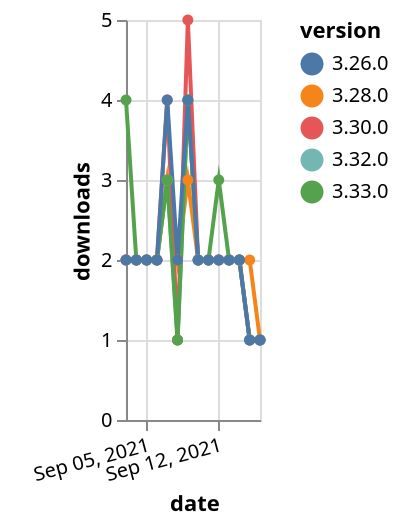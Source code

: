 {"$schema": "https://vega.github.io/schema/vega-lite/v5.json", "description": "A simple bar chart with embedded data.", "data": {"values": [{"date": "2021-09-03", "total": 2570, "delta": 2, "version": "3.28.0"}, {"date": "2021-09-04", "total": 2572, "delta": 2, "version": "3.28.0"}, {"date": "2021-09-05", "total": 2574, "delta": 2, "version": "3.28.0"}, {"date": "2021-09-06", "total": 2576, "delta": 2, "version": "3.28.0"}, {"date": "2021-09-07", "total": 2579, "delta": 3, "version": "3.28.0"}, {"date": "2021-09-08", "total": 2581, "delta": 2, "version": "3.28.0"}, {"date": "2021-09-09", "total": 2584, "delta": 3, "version": "3.28.0"}, {"date": "2021-09-10", "total": 2586, "delta": 2, "version": "3.28.0"}, {"date": "2021-09-11", "total": 2588, "delta": 2, "version": "3.28.0"}, {"date": "2021-09-12", "total": 2590, "delta": 2, "version": "3.28.0"}, {"date": "2021-09-13", "total": 2592, "delta": 2, "version": "3.28.0"}, {"date": "2021-09-14", "total": 2594, "delta": 2, "version": "3.28.0"}, {"date": "2021-09-15", "total": 2596, "delta": 2, "version": "3.28.0"}, {"date": "2021-09-16", "total": 2597, "delta": 1, "version": "3.28.0"}, {"date": "2021-09-03", "total": 2023, "delta": 2, "version": "3.32.0"}, {"date": "2021-09-04", "total": 2025, "delta": 2, "version": "3.32.0"}, {"date": "2021-09-05", "total": 2027, "delta": 2, "version": "3.32.0"}, {"date": "2021-09-06", "total": 2029, "delta": 2, "version": "3.32.0"}, {"date": "2021-09-07", "total": 2032, "delta": 3, "version": "3.32.0"}, {"date": "2021-09-08", "total": 2033, "delta": 1, "version": "3.32.0"}, {"date": "2021-09-09", "total": 2037, "delta": 4, "version": "3.32.0"}, {"date": "2021-09-10", "total": 2039, "delta": 2, "version": "3.32.0"}, {"date": "2021-09-11", "total": 2041, "delta": 2, "version": "3.32.0"}, {"date": "2021-09-12", "total": 2043, "delta": 2, "version": "3.32.0"}, {"date": "2021-09-13", "total": 2045, "delta": 2, "version": "3.32.0"}, {"date": "2021-09-14", "total": 2047, "delta": 2, "version": "3.32.0"}, {"date": "2021-09-15", "total": 2048, "delta": 1, "version": "3.32.0"}, {"date": "2021-09-16", "total": 2049, "delta": 1, "version": "3.32.0"}, {"date": "2021-09-03", "total": 2431, "delta": 2, "version": "3.30.0"}, {"date": "2021-09-04", "total": 2433, "delta": 2, "version": "3.30.0"}, {"date": "2021-09-05", "total": 2435, "delta": 2, "version": "3.30.0"}, {"date": "2021-09-06", "total": 2437, "delta": 2, "version": "3.30.0"}, {"date": "2021-09-07", "total": 2441, "delta": 4, "version": "3.30.0"}, {"date": "2021-09-08", "total": 2442, "delta": 1, "version": "3.30.0"}, {"date": "2021-09-09", "total": 2447, "delta": 5, "version": "3.30.0"}, {"date": "2021-09-10", "total": 2449, "delta": 2, "version": "3.30.0"}, {"date": "2021-09-11", "total": 2451, "delta": 2, "version": "3.30.0"}, {"date": "2021-09-12", "total": 2453, "delta": 2, "version": "3.30.0"}, {"date": "2021-09-13", "total": 2455, "delta": 2, "version": "3.30.0"}, {"date": "2021-09-14", "total": 2457, "delta": 2, "version": "3.30.0"}, {"date": "2021-09-15", "total": 2458, "delta": 1, "version": "3.30.0"}, {"date": "2021-09-16", "total": 2459, "delta": 1, "version": "3.30.0"}, {"date": "2021-09-03", "total": 1651, "delta": 4, "version": "3.33.0"}, {"date": "2021-09-04", "total": 1653, "delta": 2, "version": "3.33.0"}, {"date": "2021-09-05", "total": 1655, "delta": 2, "version": "3.33.0"}, {"date": "2021-09-06", "total": 1657, "delta": 2, "version": "3.33.0"}, {"date": "2021-09-07", "total": 1660, "delta": 3, "version": "3.33.0"}, {"date": "2021-09-08", "total": 1661, "delta": 1, "version": "3.33.0"}, {"date": "2021-09-09", "total": 1665, "delta": 4, "version": "3.33.0"}, {"date": "2021-09-10", "total": 1667, "delta": 2, "version": "3.33.0"}, {"date": "2021-09-11", "total": 1669, "delta": 2, "version": "3.33.0"}, {"date": "2021-09-12", "total": 1672, "delta": 3, "version": "3.33.0"}, {"date": "2021-09-13", "total": 1674, "delta": 2, "version": "3.33.0"}, {"date": "2021-09-14", "total": 1676, "delta": 2, "version": "3.33.0"}, {"date": "2021-09-15", "total": 1677, "delta": 1, "version": "3.33.0"}, {"date": "2021-09-16", "total": 1678, "delta": 1, "version": "3.33.0"}, {"date": "2021-09-03", "total": 3011, "delta": 2, "version": "3.26.0"}, {"date": "2021-09-04", "total": 3013, "delta": 2, "version": "3.26.0"}, {"date": "2021-09-05", "total": 3015, "delta": 2, "version": "3.26.0"}, {"date": "2021-09-06", "total": 3017, "delta": 2, "version": "3.26.0"}, {"date": "2021-09-07", "total": 3021, "delta": 4, "version": "3.26.0"}, {"date": "2021-09-08", "total": 3023, "delta": 2, "version": "3.26.0"}, {"date": "2021-09-09", "total": 3027, "delta": 4, "version": "3.26.0"}, {"date": "2021-09-10", "total": 3029, "delta": 2, "version": "3.26.0"}, {"date": "2021-09-11", "total": 3031, "delta": 2, "version": "3.26.0"}, {"date": "2021-09-12", "total": 3033, "delta": 2, "version": "3.26.0"}, {"date": "2021-09-13", "total": 3035, "delta": 2, "version": "3.26.0"}, {"date": "2021-09-14", "total": 3037, "delta": 2, "version": "3.26.0"}, {"date": "2021-09-15", "total": 3038, "delta": 1, "version": "3.26.0"}, {"date": "2021-09-16", "total": 3039, "delta": 1, "version": "3.26.0"}]}, "width": "container", "mark": {"type": "line", "point": {"filled": true}}, "encoding": {"x": {"field": "date", "type": "temporal", "timeUnit": "yearmonthdate", "title": "date", "axis": {"labelAngle": -15}}, "y": {"field": "delta", "type": "quantitative", "title": "downloads"}, "color": {"field": "version", "type": "nominal"}, "tooltip": {"field": "delta"}}}
